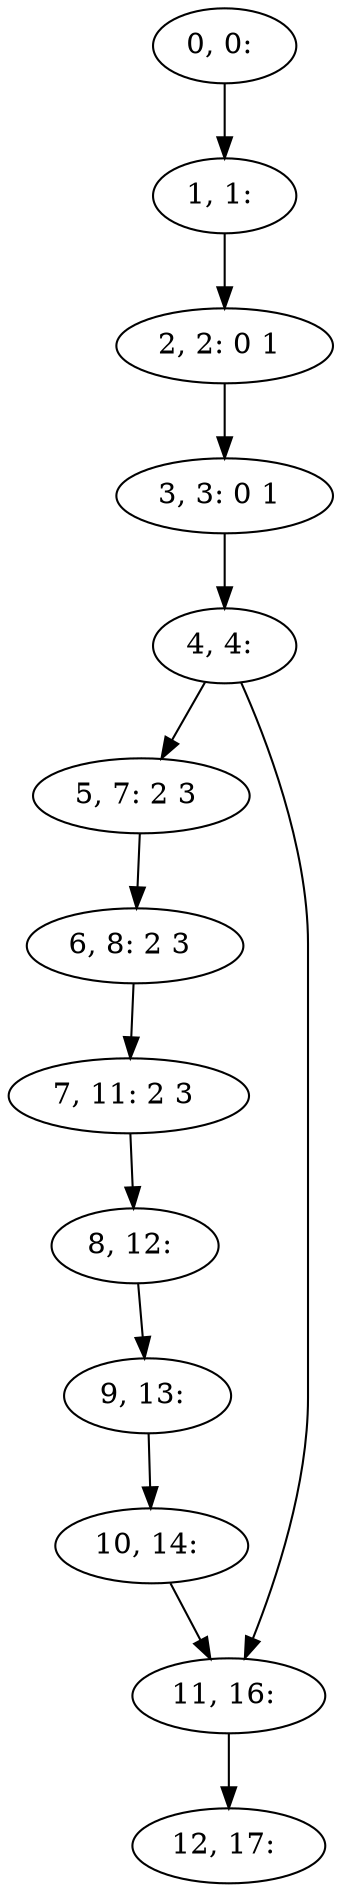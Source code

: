 digraph G {
0[label="0, 0: "];
1[label="1, 1: "];
2[label="2, 2: 0 1 "];
3[label="3, 3: 0 1 "];
4[label="4, 4: "];
5[label="5, 7: 2 3 "];
6[label="6, 8: 2 3 "];
7[label="7, 11: 2 3 "];
8[label="8, 12: "];
9[label="9, 13: "];
10[label="10, 14: "];
11[label="11, 16: "];
12[label="12, 17: "];
0->1 ;
1->2 ;
2->3 ;
3->4 ;
4->5 ;
4->11 ;
5->6 ;
6->7 ;
7->8 ;
8->9 ;
9->10 ;
10->11 ;
11->12 ;
}
